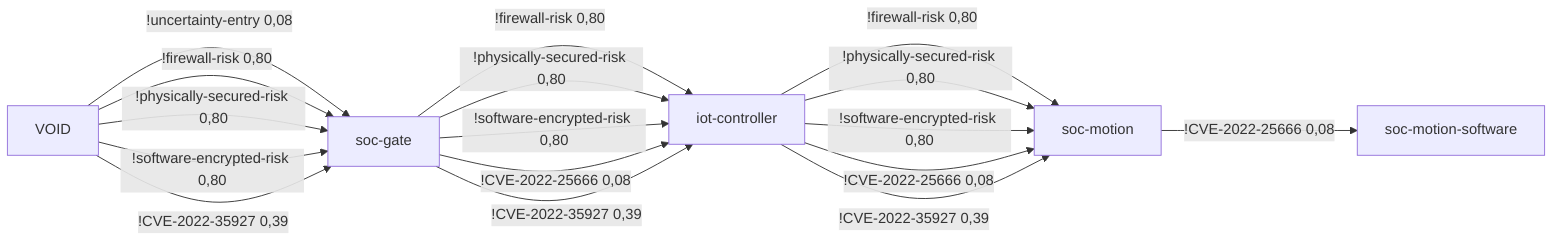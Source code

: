 %% AttributeChange [4mcontiki-ng/contiki-ng[0m to [4m4.7[0m for node [4msoc-motion[0m
%%  VOID -[1,00]->  soc-gate -[1,00]->  iot-controller -[1,00]->  soc-motion -[0,08]-> soc-motion-software 3,95 0,08
flowchart LR
	iot-controller[iot-controller]
	soc-motion[soc-motion]
	soc-motion-software[soc-motion-software]
	soc-gate[soc-gate]
	VOID[VOID]
	iot-controller -->|!firewall-risk 0,80| soc-motion
	iot-controller -->|!physically-secured-risk 0,80| soc-motion
	iot-controller -->|!software-encrypted-risk 0,80| soc-motion
	iot-controller -->|!CVE-2022-25666 0,08| soc-motion
	iot-controller -->|!CVE-2022-35927 0,39| soc-motion
	soc-motion -->|!CVE-2022-25666 0,08| soc-motion-software
	soc-gate -->|!firewall-risk 0,80| iot-controller
	soc-gate -->|!physically-secured-risk 0,80| iot-controller
	soc-gate -->|!software-encrypted-risk 0,80| iot-controller
	soc-gate -->|!CVE-2022-25666 0,08| iot-controller
	soc-gate -->|!CVE-2022-35927 0,39| iot-controller
	VOID -->|!uncertainty-entry 0,08| soc-gate
	VOID -->|!firewall-risk 0,80| soc-gate
	VOID -->|!physically-secured-risk 0,80| soc-gate
	VOID -->|!software-encrypted-risk 0,80| soc-gate
	VOID -->|!CVE-2022-35927 0,39| soc-gate